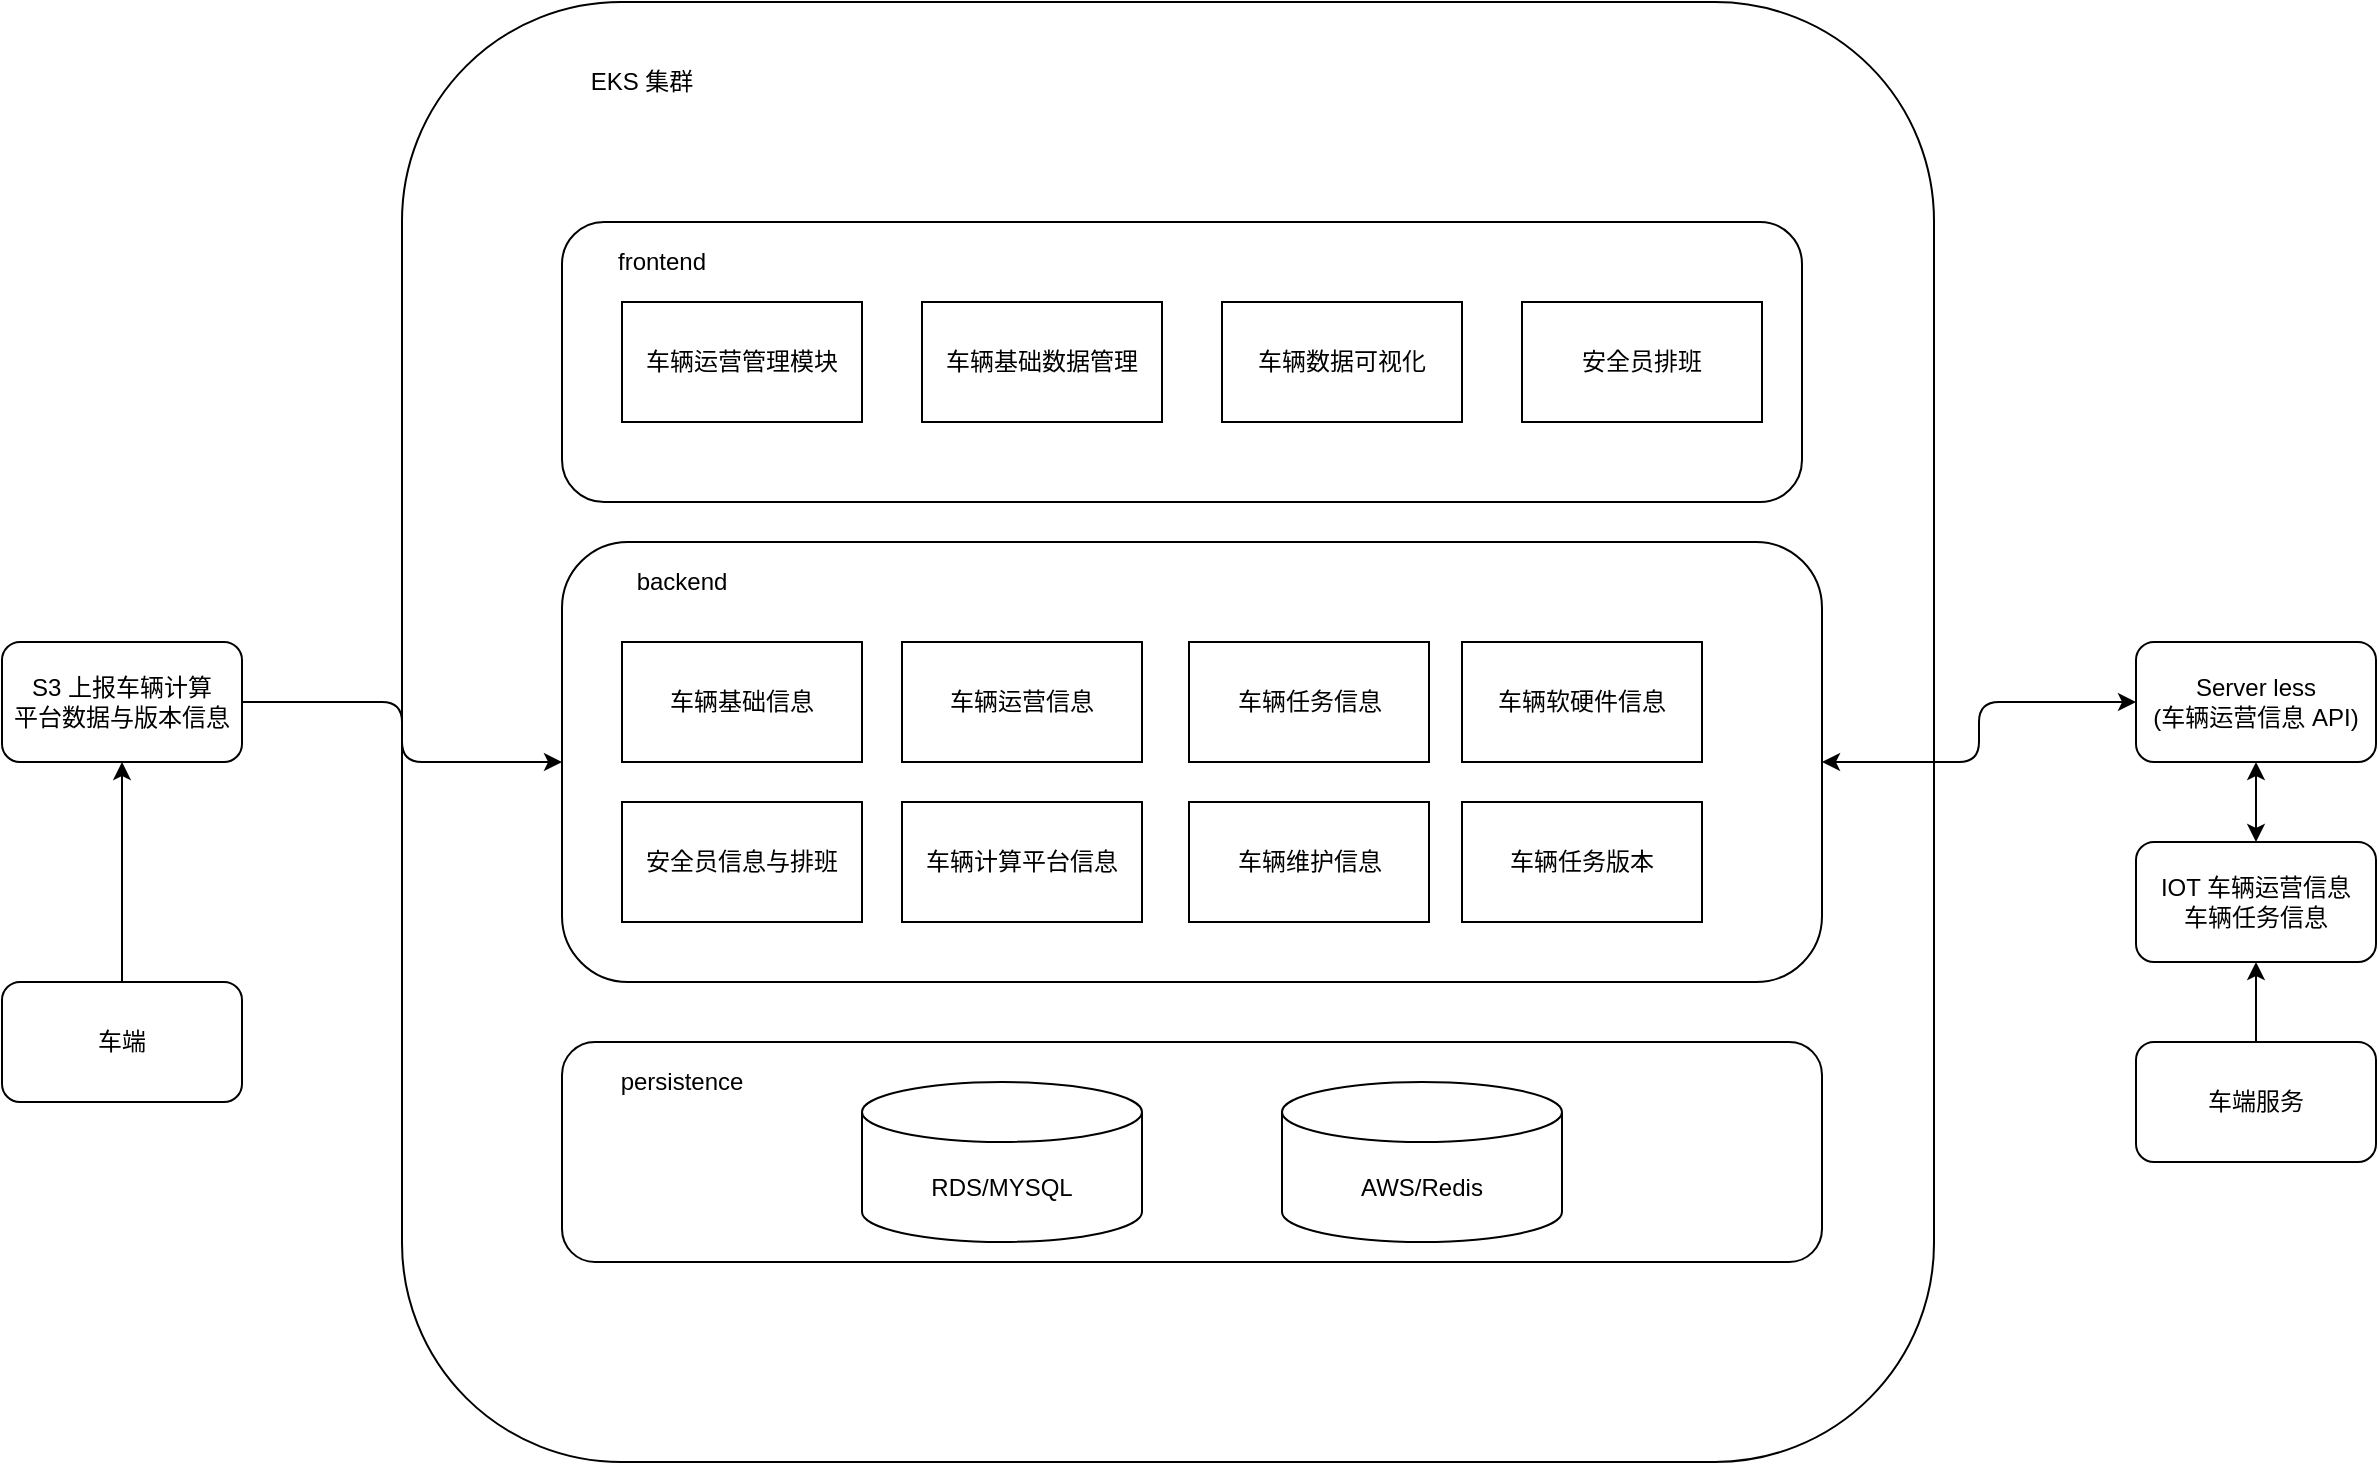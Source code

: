 <mxfile version="14.7.8" type="github">
  <diagram id="VbXcH7iSGpEgpWYNc_US" name="Page-1">
    <mxGraphModel dx="2066" dy="1128" grid="1" gridSize="10" guides="1" tooltips="1" connect="1" arrows="1" fold="1" page="1" pageScale="1" pageWidth="827" pageHeight="1169" math="0" shadow="0">
      <root>
        <mxCell id="0" />
        <mxCell id="1" parent="0" />
        <mxCell id="99kPJnT9r1nKE7GGxLyh-12" value="" style="rounded=1;whiteSpace=wrap;html=1;" vertex="1" parent="1">
          <mxGeometry x="350" y="150" width="766" height="730" as="geometry" />
        </mxCell>
        <mxCell id="bS0Tw7CyHgy9k1O23Ajv-15" value="" style="rounded=1;whiteSpace=wrap;html=1;" parent="1" vertex="1">
          <mxGeometry x="430" y="260" width="620" height="140" as="geometry" />
        </mxCell>
        <mxCell id="bS0Tw7CyHgy9k1O23Ajv-9" value="" style="rounded=1;whiteSpace=wrap;html=1;" parent="1" vertex="1">
          <mxGeometry x="430" y="420" width="630" height="220" as="geometry" />
        </mxCell>
        <mxCell id="bS0Tw7CyHgy9k1O23Ajv-1" value="车辆基础信息" style="rounded=0;whiteSpace=wrap;html=1;" parent="1" vertex="1">
          <mxGeometry x="460" y="470" width="120" height="60" as="geometry" />
        </mxCell>
        <mxCell id="bS0Tw7CyHgy9k1O23Ajv-2" value="车辆运营信息" style="rounded=0;whiteSpace=wrap;html=1;" parent="1" vertex="1">
          <mxGeometry x="600" y="470" width="120" height="60" as="geometry" />
        </mxCell>
        <mxCell id="bS0Tw7CyHgy9k1O23Ajv-3" value="车辆任务信息" style="rounded=0;whiteSpace=wrap;html=1;" parent="1" vertex="1">
          <mxGeometry x="743.5" y="470" width="120" height="60" as="geometry" />
        </mxCell>
        <mxCell id="bS0Tw7CyHgy9k1O23Ajv-4" value="车辆软硬件信息" style="rounded=0;whiteSpace=wrap;html=1;" parent="1" vertex="1">
          <mxGeometry x="880" y="470" width="120" height="60" as="geometry" />
        </mxCell>
        <mxCell id="bS0Tw7CyHgy9k1O23Ajv-5" value="安全员信息与排班" style="rounded=0;whiteSpace=wrap;html=1;" parent="1" vertex="1">
          <mxGeometry x="460" y="550" width="120" height="60" as="geometry" />
        </mxCell>
        <mxCell id="bS0Tw7CyHgy9k1O23Ajv-6" value="车辆计算平台信息" style="rounded=0;whiteSpace=wrap;html=1;" parent="1" vertex="1">
          <mxGeometry x="600" y="550" width="120" height="60" as="geometry" />
        </mxCell>
        <mxCell id="bS0Tw7CyHgy9k1O23Ajv-7" value="车辆维护信息" style="rounded=0;whiteSpace=wrap;html=1;" parent="1" vertex="1">
          <mxGeometry x="743.5" y="550" width="120" height="60" as="geometry" />
        </mxCell>
        <mxCell id="bS0Tw7CyHgy9k1O23Ajv-8" value="车辆任务版本" style="rounded=0;whiteSpace=wrap;html=1;" parent="1" vertex="1">
          <mxGeometry x="880" y="550" width="120" height="60" as="geometry" />
        </mxCell>
        <mxCell id="bS0Tw7CyHgy9k1O23Ajv-10" value="backend" style="text;html=1;strokeColor=none;fillColor=none;align=center;verticalAlign=middle;whiteSpace=wrap;rounded=0;" parent="1" vertex="1">
          <mxGeometry x="470" y="430" width="40" height="20" as="geometry" />
        </mxCell>
        <mxCell id="bS0Tw7CyHgy9k1O23Ajv-11" value="车辆运营管理模块" style="rounded=0;whiteSpace=wrap;html=1;" parent="1" vertex="1">
          <mxGeometry x="460" y="300" width="120" height="60" as="geometry" />
        </mxCell>
        <mxCell id="bS0Tw7CyHgy9k1O23Ajv-12" value="车辆数据可视化" style="rounded=0;whiteSpace=wrap;html=1;" parent="1" vertex="1">
          <mxGeometry x="760" y="300" width="120" height="60" as="geometry" />
        </mxCell>
        <mxCell id="bS0Tw7CyHgy9k1O23Ajv-13" value="车辆基础数据管理" style="rounded=0;whiteSpace=wrap;html=1;" parent="1" vertex="1">
          <mxGeometry x="610" y="300" width="120" height="60" as="geometry" />
        </mxCell>
        <mxCell id="bS0Tw7CyHgy9k1O23Ajv-14" value="安全员排班" style="rounded=0;whiteSpace=wrap;html=1;" parent="1" vertex="1">
          <mxGeometry x="910" y="300" width="120" height="60" as="geometry" />
        </mxCell>
        <mxCell id="bS0Tw7CyHgy9k1O23Ajv-16" value="frontend" style="text;html=1;strokeColor=none;fillColor=none;align=center;verticalAlign=middle;whiteSpace=wrap;rounded=0;" parent="1" vertex="1">
          <mxGeometry x="460" y="270" width="40" height="20" as="geometry" />
        </mxCell>
        <mxCell id="bS0Tw7CyHgy9k1O23Ajv-17" value="" style="endArrow=classic;startArrow=classic;html=1;edgeStyle=orthogonalEdgeStyle;" parent="1" source="bS0Tw7CyHgy9k1O23Ajv-9" edge="1" target="bS0Tw7CyHgy9k1O23Ajv-18">
          <mxGeometry width="50" height="50" relative="1" as="geometry">
            <mxPoint x="1120" y="540" as="sourcePoint" />
            <mxPoint x="1180" y="530" as="targetPoint" />
          </mxGeometry>
        </mxCell>
        <mxCell id="bS0Tw7CyHgy9k1O23Ajv-18" value="Server less&lt;br&gt;(车辆运营信息 API)" style="rounded=1;whiteSpace=wrap;html=1;" parent="1" vertex="1">
          <mxGeometry x="1217" y="470" width="120" height="60" as="geometry" />
        </mxCell>
        <mxCell id="bS0Tw7CyHgy9k1O23Ajv-19" value="" style="rounded=1;whiteSpace=wrap;html=1;" parent="1" vertex="1">
          <mxGeometry x="430" y="670" width="630" height="110" as="geometry" />
        </mxCell>
        <mxCell id="bS0Tw7CyHgy9k1O23Ajv-20" value="persistence" style="text;html=1;strokeColor=none;fillColor=none;align=center;verticalAlign=middle;whiteSpace=wrap;rounded=0;" parent="1" vertex="1">
          <mxGeometry x="470" y="680" width="40" height="20" as="geometry" />
        </mxCell>
        <mxCell id="bS0Tw7CyHgy9k1O23Ajv-21" value="RDS/MYSQL" style="shape=cylinder3;whiteSpace=wrap;html=1;boundedLbl=1;backgroundOutline=1;size=15;" parent="1" vertex="1">
          <mxGeometry x="580" y="690" width="140" height="80" as="geometry" />
        </mxCell>
        <mxCell id="bS0Tw7CyHgy9k1O23Ajv-22" value="AWS/Redis" style="shape=cylinder3;whiteSpace=wrap;html=1;boundedLbl=1;backgroundOutline=1;size=15;" parent="1" vertex="1">
          <mxGeometry x="790" y="690" width="140" height="80" as="geometry" />
        </mxCell>
        <mxCell id="99kPJnT9r1nKE7GGxLyh-1" value="IOT 车辆运营信息&lt;br&gt;车辆任务信息" style="rounded=1;whiteSpace=wrap;html=1;" vertex="1" parent="1">
          <mxGeometry x="1217" y="570" width="120" height="60" as="geometry" />
        </mxCell>
        <mxCell id="99kPJnT9r1nKE7GGxLyh-2" value="" style="endArrow=classic;startArrow=classic;html=1;entryX=0.5;entryY=1;entryDx=0;entryDy=0;exitX=0.5;exitY=0;exitDx=0;exitDy=0;" edge="1" parent="1" source="99kPJnT9r1nKE7GGxLyh-1" target="bS0Tw7CyHgy9k1O23Ajv-18">
          <mxGeometry width="50" height="50" relative="1" as="geometry">
            <mxPoint x="1277" y="550" as="sourcePoint" />
            <mxPoint x="1480" y="460" as="targetPoint" />
          </mxGeometry>
        </mxCell>
        <mxCell id="99kPJnT9r1nKE7GGxLyh-4" value="" style="edgeStyle=orthogonalEdgeStyle;rounded=0;orthogonalLoop=1;jettySize=auto;html=1;" edge="1" parent="1" source="99kPJnT9r1nKE7GGxLyh-3" target="99kPJnT9r1nKE7GGxLyh-1">
          <mxGeometry relative="1" as="geometry" />
        </mxCell>
        <mxCell id="99kPJnT9r1nKE7GGxLyh-3" value="车端服务" style="rounded=1;whiteSpace=wrap;html=1;" vertex="1" parent="1">
          <mxGeometry x="1217" y="670" width="120" height="60" as="geometry" />
        </mxCell>
        <mxCell id="99kPJnT9r1nKE7GGxLyh-8" value="" style="edgeStyle=orthogonalEdgeStyle;rounded=0;orthogonalLoop=1;jettySize=auto;html=1;" edge="1" parent="1" source="99kPJnT9r1nKE7GGxLyh-5" target="99kPJnT9r1nKE7GGxLyh-7">
          <mxGeometry relative="1" as="geometry" />
        </mxCell>
        <mxCell id="99kPJnT9r1nKE7GGxLyh-5" value="车端" style="rounded=1;whiteSpace=wrap;html=1;" vertex="1" parent="1">
          <mxGeometry x="150" y="640" width="120" height="60" as="geometry" />
        </mxCell>
        <mxCell id="99kPJnT9r1nKE7GGxLyh-7" value="S3 上报车辆计算&lt;br&gt;平台数据与版本信息" style="rounded=1;whiteSpace=wrap;html=1;" vertex="1" parent="1">
          <mxGeometry x="150" y="470" width="120" height="60" as="geometry" />
        </mxCell>
        <mxCell id="99kPJnT9r1nKE7GGxLyh-10" value="" style="endArrow=classic;html=1;exitX=1;exitY=0.5;exitDx=0;exitDy=0;entryX=0;entryY=0.5;entryDx=0;entryDy=0;edgeStyle=orthogonalEdgeStyle;" edge="1" parent="1" source="99kPJnT9r1nKE7GGxLyh-7" target="bS0Tw7CyHgy9k1O23Ajv-9">
          <mxGeometry width="50" height="50" relative="1" as="geometry">
            <mxPoint x="300" y="570" as="sourcePoint" />
            <mxPoint x="350" y="520" as="targetPoint" />
          </mxGeometry>
        </mxCell>
        <mxCell id="99kPJnT9r1nKE7GGxLyh-13" value="EKS 集群" style="text;html=1;strokeColor=none;fillColor=none;align=center;verticalAlign=middle;whiteSpace=wrap;rounded=0;" vertex="1" parent="1">
          <mxGeometry x="430" y="180" width="80" height="20" as="geometry" />
        </mxCell>
      </root>
    </mxGraphModel>
  </diagram>
</mxfile>
